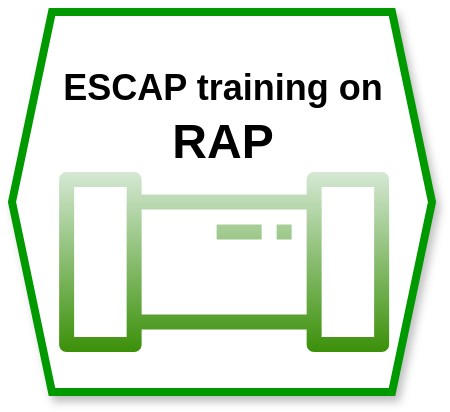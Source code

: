 <mxfile version="24.7.8" pages="2">
  <diagram name="logo" id="cbGklcPTGKpIFUWEdVbL">
    <mxGraphModel dx="1728" dy="1004" grid="1" gridSize="10" guides="1" tooltips="1" connect="1" arrows="1" fold="1" page="1" pageScale="1" pageWidth="850" pageHeight="1100" math="0" shadow="0">
      <root>
        <mxCell id="0" />
        <mxCell id="1" parent="0" />
        <mxCell id="Qk9gcTsqjabojnuYMupm-3" value="" style="shape=hexagon;perimeter=hexagonPerimeter2;whiteSpace=wrap;html=1;fixedSize=1;fillColor=#ffffff;strokeColor=#009900;strokeWidth=4;shadow=1;" vertex="1" parent="1">
          <mxGeometry x="360" y="510" width="210" height="190" as="geometry" />
        </mxCell>
        <mxCell id="Qk9gcTsqjabojnuYMupm-1" value="" style="sketch=0;outlineConnect=0;gradientColor=#3b9009;fillColor=#d5e8d4;strokeColor=#3d3d3d;dashed=0;verticalLabelPosition=bottom;verticalAlign=top;align=center;html=1;fontSize=12;fontStyle=0;aspect=fixed;pointerEvents=1;shape=mxgraph.aws4.iot_analytics_pipeline;rotation=0;strokeWidth=3;perimeterSpacing=2;" vertex="1" parent="1">
          <mxGeometry x="382.5" y="590" width="167.14" height="90" as="geometry" />
        </mxCell>
        <mxCell id="Qk9gcTsqjabojnuYMupm-5" value="&lt;font size=&quot;1&quot; color=&quot;#000000&quot; style=&quot;&quot;&gt;&lt;b style=&quot;font-size: 18px;&quot;&gt;ESCAP training on&lt;/b&gt;&lt;b style=&quot;font-size: 24px;&quot;&gt; &lt;br&gt;RAP&lt;/b&gt;&lt;/font&gt;" style="text;html=1;align=center;verticalAlign=middle;whiteSpace=wrap;rounded=0;" vertex="1" parent="1">
          <mxGeometry x="382.5" y="530" width="165" height="60" as="geometry" />
        </mxCell>
      </root>
    </mxGraphModel>
  </diagram>
  <diagram name="favicon" id="FbWy8J7t2wb4vxiVW0By">
    <mxGraphModel dx="2074" dy="1205" grid="1" gridSize="10" guides="1" tooltips="1" connect="1" arrows="1" fold="1" page="1" pageScale="1" pageWidth="850" pageHeight="1100" math="0" shadow="0">
      <root>
        <mxCell id="6r9b5jSFEPyMv10zsVcp-0" />
        <mxCell id="6r9b5jSFEPyMv10zsVcp-1" parent="6r9b5jSFEPyMv10zsVcp-0" />
        <mxCell id="6r9b5jSFEPyMv10zsVcp-3" value="" style="sketch=0;outlineConnect=0;gradientColor=#3b9009;fillColor=#d5e8d4;strokeColor=#3d3d3d;dashed=0;verticalLabelPosition=bottom;verticalAlign=top;align=center;html=1;fontSize=12;fontStyle=0;aspect=fixed;pointerEvents=1;shape=mxgraph.aws4.iot_analytics_pipeline;rotation=0;strokeWidth=3;perimeterSpacing=2;" vertex="1" parent="6r9b5jSFEPyMv10zsVcp-1">
          <mxGeometry x="382.5" y="590" width="137.5" height="74.04" as="geometry" />
        </mxCell>
      </root>
    </mxGraphModel>
  </diagram>
</mxfile>
